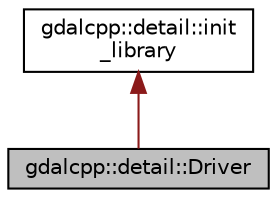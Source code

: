 digraph "gdalcpp::detail::Driver"
{
 // LATEX_PDF_SIZE
  edge [fontname="Helvetica",fontsize="10",labelfontname="Helvetica",labelfontsize="10"];
  node [fontname="Helvetica",fontsize="10",shape=record];
  Node2 [label="gdalcpp::detail::Driver",height=0.2,width=0.4,color="black", fillcolor="grey75", style="filled", fontcolor="black",tooltip=" "];
  Node3 -> Node2 [dir="back",color="firebrick4",fontsize="10",style="solid",fontname="Helvetica"];
  Node3 [label="gdalcpp::detail::init\l_library",height=0.2,width=0.4,color="black", fillcolor="white", style="filled",URL="$structgdalcpp_1_1detail_1_1init__library.html",tooltip=" "];
}
